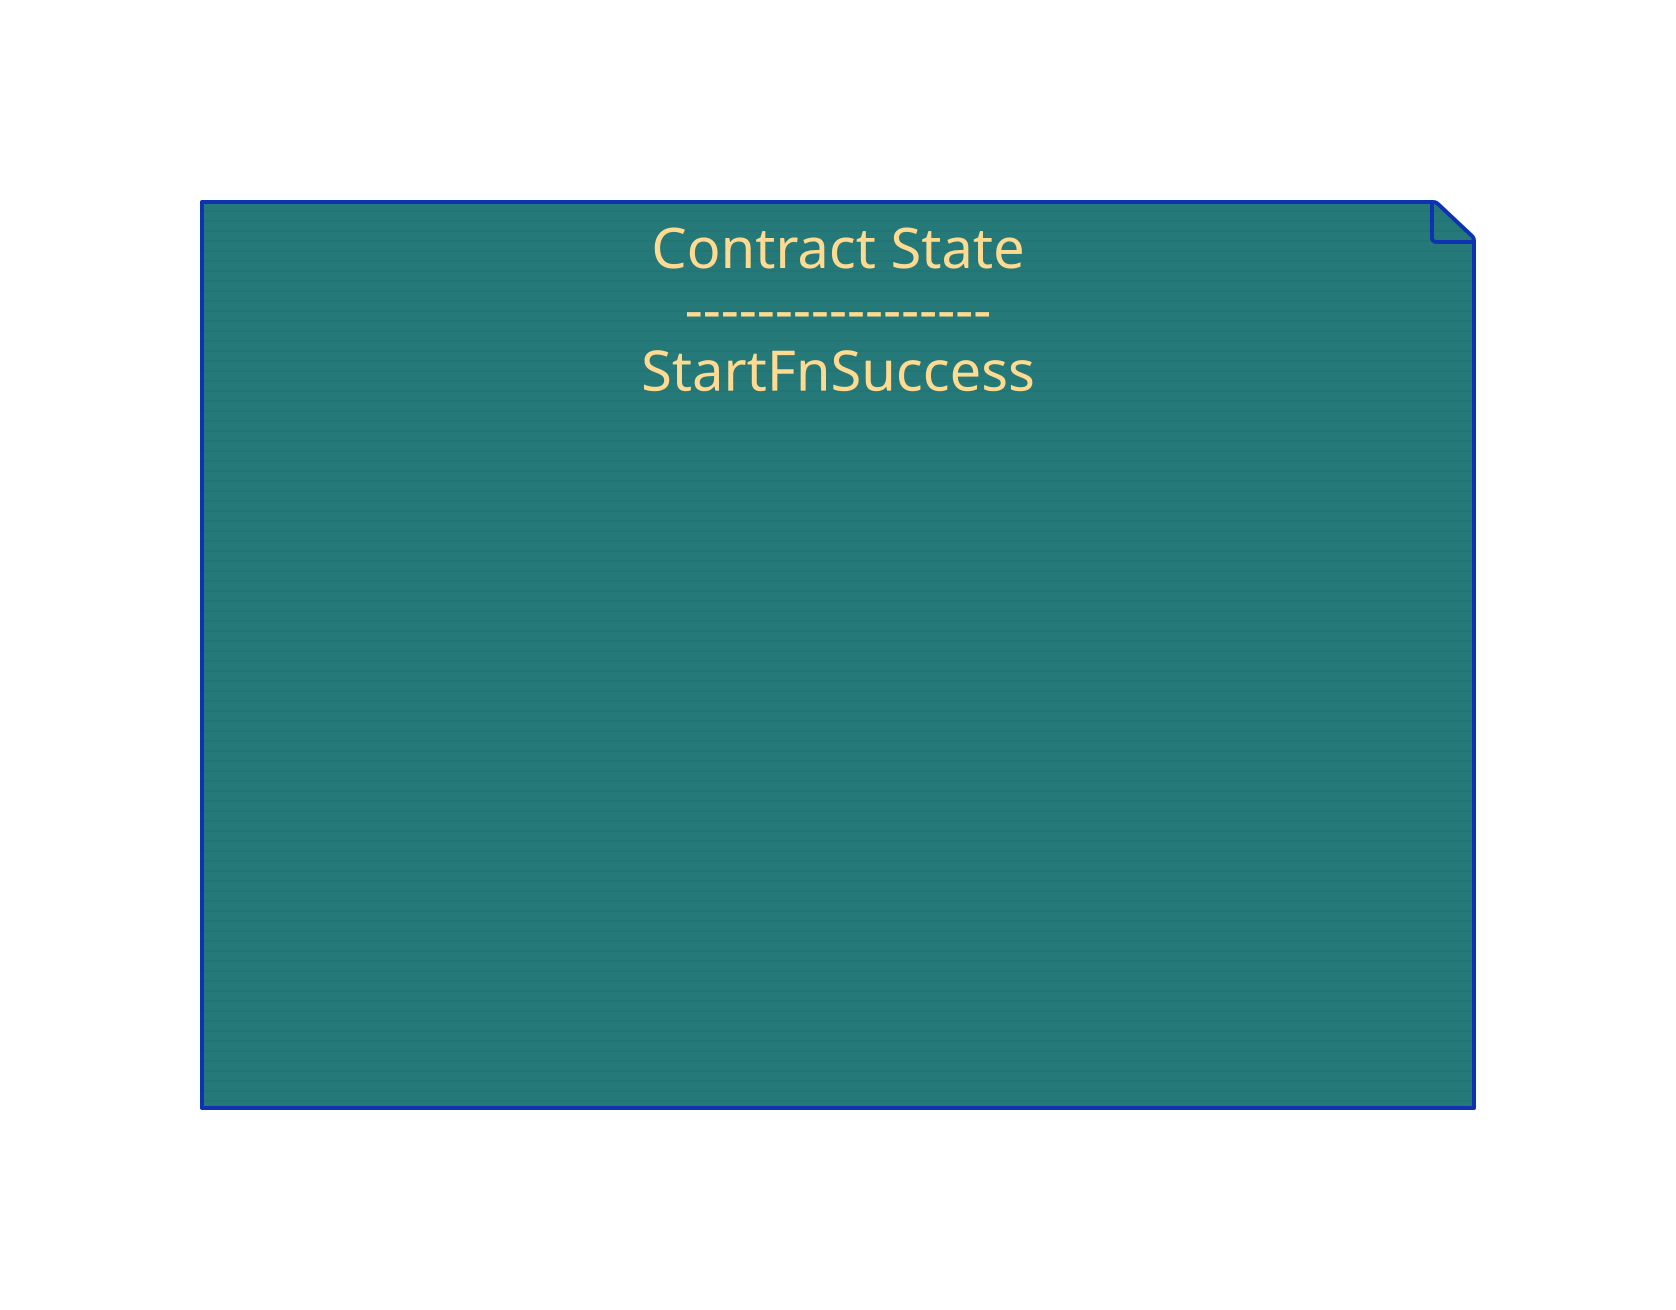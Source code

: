 State: "Contract State\n----------------- \nStartFnSuccess" {
  shape: page
  explanation: |md
    &nbsp;
    ```javascript
     ({
        status: "on-deck",
        claimWindowTimeframe: claimWindow,
        rootHash: hash,
        claimedUsersStore: claimeeStore,
        internalPurse,
        totalTokensClaimed: 0n,
        distributionConfig: privateArgs.distributionSchedule,
        currentEpoch: privateArgs.distributionSchedule[0],
      })
    ```
  | {
    style.font-color: "#ffda90"
    style.font-size: 18
    style.opacity: 1
  }

  label.near: top-center
  style.fill: "#257a79"
  style.font-color: "#ffda90"
  style.fill-pattern: lines
}
